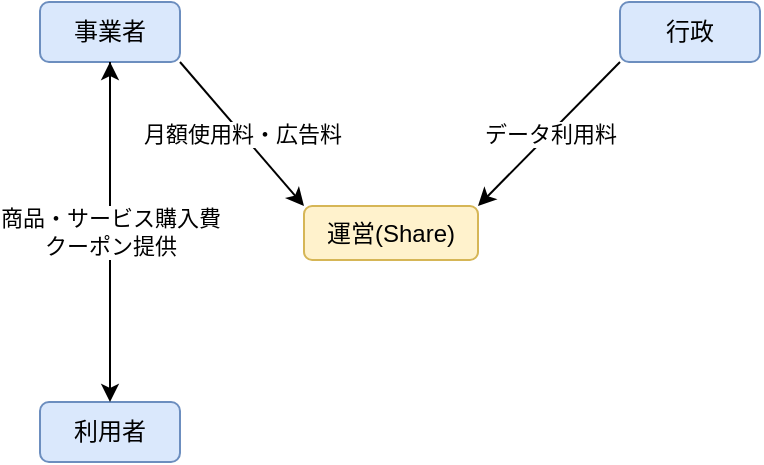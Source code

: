 <mxfile border="50" scale="3" compressed="false" locked="false" version="28.2.7">
  <diagram id="ErI-VfCkA8yiaAztduq6" name="ページ2">
    <mxGraphModel dx="463" dy="745" grid="1" gridSize="10" guides="1" tooltips="1" connect="1" arrows="1" fold="1" page="1" pageScale="1" pageWidth="430" pageHeight="430" math="0" shadow="0">
      <root>
        <mxCell id="0" />
        <mxCell id="1" parent="0" />
        <mxCell id="c22cKI5DZR_p66FqYPib-1" value="運営(Share)" style="rounded=1;whiteSpace=wrap;html=1;fillColor=#fff2cc;strokeColor=#d6b656;" parent="1" vertex="1">
          <mxGeometry x="172" y="202" width="87" height="27" as="geometry" />
        </mxCell>
        <mxCell id="myS0w5q1qFaNtxmHbI0u-2" value="事業者" style="rounded=1;whiteSpace=wrap;html=1;fillColor=#dae8fc;strokeColor=#6c8ebf;" parent="1" vertex="1">
          <mxGeometry x="40" y="100" width="70" height="30" as="geometry" />
        </mxCell>
        <mxCell id="myS0w5q1qFaNtxmHbI0u-3" value="" style="endArrow=classic;html=1;rounded=0;exitX=1;exitY=1;exitDx=0;exitDy=0;entryX=0;entryY=0;entryDx=0;entryDy=0;" parent="1" source="myS0w5q1qFaNtxmHbI0u-2" target="c22cKI5DZR_p66FqYPib-1" edge="1">
          <mxGeometry relative="1" as="geometry">
            <mxPoint x="170" y="290" as="sourcePoint" />
            <mxPoint x="270" y="290" as="targetPoint" />
          </mxGeometry>
        </mxCell>
        <mxCell id="myS0w5q1qFaNtxmHbI0u-4" value="月額使用料・広告料" style="edgeLabel;resizable=0;html=1;;align=center;verticalAlign=middle;" parent="myS0w5q1qFaNtxmHbI0u-3" connectable="0" vertex="1">
          <mxGeometry relative="1" as="geometry" />
        </mxCell>
        <mxCell id="myS0w5q1qFaNtxmHbI0u-6" value="行政" style="rounded=1;whiteSpace=wrap;html=1;fillColor=#dae8fc;strokeColor=#6c8ebf;" parent="1" vertex="1">
          <mxGeometry x="330" y="100" width="70" height="30" as="geometry" />
        </mxCell>
        <mxCell id="myS0w5q1qFaNtxmHbI0u-7" value="" style="endArrow=classic;html=1;rounded=0;exitX=0;exitY=1;exitDx=0;exitDy=0;entryX=1;entryY=0;entryDx=0;entryDy=0;" parent="1" source="myS0w5q1qFaNtxmHbI0u-6" target="c22cKI5DZR_p66FqYPib-1" edge="1">
          <mxGeometry relative="1" as="geometry">
            <mxPoint x="170" y="290" as="sourcePoint" />
            <mxPoint x="270" y="290" as="targetPoint" />
          </mxGeometry>
        </mxCell>
        <mxCell id="myS0w5q1qFaNtxmHbI0u-8" value="データ利用料" style="edgeLabel;resizable=0;html=1;;align=center;verticalAlign=middle;" parent="myS0w5q1qFaNtxmHbI0u-7" connectable="0" vertex="1">
          <mxGeometry relative="1" as="geometry" />
        </mxCell>
        <mxCell id="myS0w5q1qFaNtxmHbI0u-11" value="利用者" style="rounded=1;whiteSpace=wrap;html=1;fillColor=#dae8fc;strokeColor=#6c8ebf;" parent="1" vertex="1">
          <mxGeometry x="40" y="300" width="70" height="30" as="geometry" />
        </mxCell>
        <mxCell id="myS0w5q1qFaNtxmHbI0u-14" value="" style="endArrow=classic;html=1;rounded=0;exitX=0.5;exitY=1;exitDx=0;exitDy=0;entryX=0.5;entryY=0;entryDx=0;entryDy=0;" parent="1" source="myS0w5q1qFaNtxmHbI0u-2" target="myS0w5q1qFaNtxmHbI0u-11" edge="1">
          <mxGeometry relative="1" as="geometry">
            <mxPoint x="170" y="290" as="sourcePoint" />
            <mxPoint x="270" y="290" as="targetPoint" />
          </mxGeometry>
        </mxCell>
        <mxCell id="myS0w5q1qFaNtxmHbI0u-15" value="商品・サービス購入費&lt;div&gt;クーポン提供&lt;/div&gt;" style="edgeLabel;resizable=0;html=1;;align=center;verticalAlign=middle;" parent="myS0w5q1qFaNtxmHbI0u-14" connectable="0" vertex="1">
          <mxGeometry relative="1" as="geometry" />
        </mxCell>
        <mxCell id="myS0w5q1qFaNtxmHbI0u-16" value="" style="endArrow=classic;html=1;rounded=0;entryX=0.5;entryY=1;entryDx=0;entryDy=0;" parent="1" target="myS0w5q1qFaNtxmHbI0u-2" edge="1">
          <mxGeometry width="50" height="50" relative="1" as="geometry">
            <mxPoint x="75" y="200" as="sourcePoint" />
            <mxPoint x="250" y="270" as="targetPoint" />
          </mxGeometry>
        </mxCell>
      </root>
    </mxGraphModel>
  </diagram>
</mxfile>
